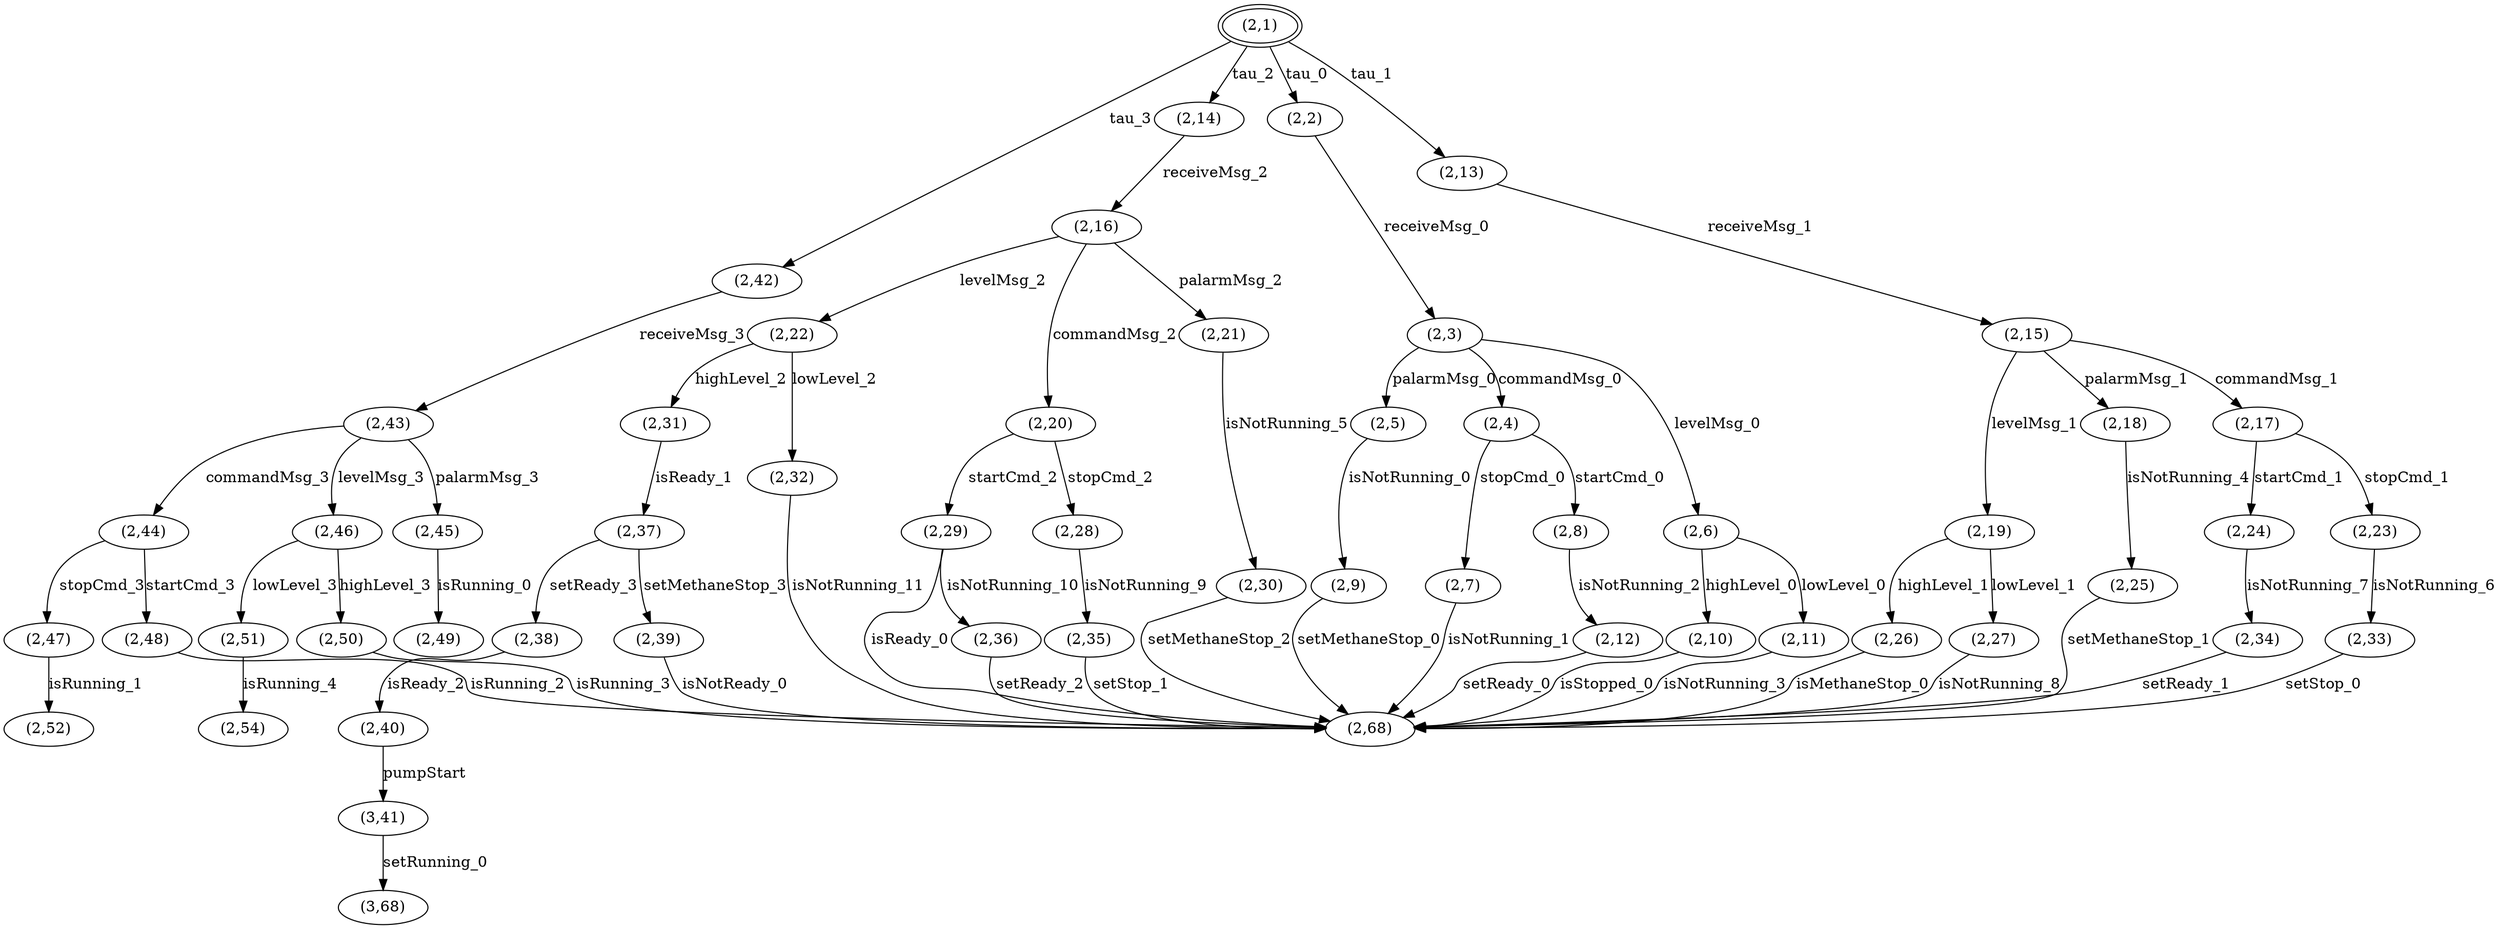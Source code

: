 digraph G {
center = TRUE;
mclimit = 10.0;
nodesep = 0.05;
node [ width=0.25, height=0.25, label="" ];
s0 [ peripheries=2 ];
s0 [label="(2,1)"];
s1 [label="(2,42)"];
s2 [label="(2,14)"];
s3 [label="(2,13)"];
s4 [label="(2,2)"];
s5 [label="(2,43)"];
s6 [label="(2,16)"];
s7 [label="(2,15)"];
s8 [label="(2,3)"];
s9 [label="(2,46)"];
s10 [label="(2,45)"];
s11 [label="(2,44)"];
s12 [label="(2,22)"];
s13 [label="(2,21)"];
s14 [label="(2,20)"];
s15 [label="(2,19)"];
s16 [label="(2,18)"];
s17 [label="(2,17)"];
s18 [label="(2,6)"];
s19 [label="(2,5)"];
s20 [label="(2,4)"];
s21 [label="(2,51)"];
s22 [label="(2,50)"];
s23 [label="(2,49)"];
s24 [label="(2,48)"];
s25 [label="(2,47)"];
s26 [label="(2,32)"];
s27 [label="(2,31)"];
s28 [label="(2,30)"];
s29 [label="(2,29)"];
s30 [label="(2,28)"];
s31 [label="(2,27)"];
s32 [label="(2,26)"];
s33 [label="(2,25)"];
s34 [label="(2,24)"];
s35 [label="(2,23)"];
s36 [label="(2,11)"];
s37 [label="(2,10)"];
s38 [label="(2,9)"];
s39 [label="(2,8)"];
s40 [label="(2,7)"];
s41 [label="(2,54)"];
s42 [label="(2,68)"];
s43 [label="(2,52)"];
s44 [label="(2,37)"];
s45 [label="(2,36)"];
s46 [label="(2,35)"];
s47 [label="(2,34)"];
s48 [label="(2,33)"];
s49 [label="(2,12)"];
s50 [label="(2,39)"];
s51 [label="(2,38)"];
s52 [label="(2,40)"];
s53 [label="(3,41)"];
s54 [label="(3,68)"];
s0->s1[label="tau_3"];
s0->s2[label="tau_2"];
s0->s3[label="tau_1"];
s0->s4[label="tau_0"];
s1->s5[label="receiveMsg_3"];
s2->s6[label="receiveMsg_2"];
s3->s7[label="receiveMsg_1"];
s4->s8[label="receiveMsg_0"];
s5->s9[label="levelMsg_3"];
s5->s10[label="palarmMsg_3"];
s5->s11[label="commandMsg_3"];
s6->s12[label="levelMsg_2"];
s6->s13[label="palarmMsg_2"];
s6->s14[label="commandMsg_2"];
s7->s15[label="levelMsg_1"];
s7->s16[label="palarmMsg_1"];
s7->s17[label="commandMsg_1"];
s8->s18[label="levelMsg_0"];
s8->s19[label="palarmMsg_0"];
s8->s20[label="commandMsg_0"];
s9->s21[label="lowLevel_3"];
s9->s22[label="highLevel_3"];
s10->s23[label="isRunning_0"];
s11->s24[label="startCmd_3"];
s11->s25[label="stopCmd_3"];
s12->s26[label="lowLevel_2"];
s12->s27[label="highLevel_2"];
s13->s28[label="isNotRunning_5"];
s14->s29[label="startCmd_2"];
s14->s30[label="stopCmd_2"];
s15->s31[label="lowLevel_1"];
s15->s32[label="highLevel_1"];
s16->s33[label="isNotRunning_4"];
s17->s34[label="startCmd_1"];
s17->s35[label="stopCmd_1"];
s18->s36[label="lowLevel_0"];
s18->s37[label="highLevel_0"];
s19->s38[label="isNotRunning_0"];
s20->s39[label="startCmd_0"];
s20->s40[label="stopCmd_0"];
s21->s41[label="isRunning_4"];
s22->s42[label="isRunning_3"];
s24->s42[label="isRunning_2"];
s25->s43[label="isRunning_1"];
s26->s42[label="isNotRunning_11"];
s27->s44[label="isReady_1"];
s28->s42[label="setMethaneStop_2"];
s29->s42[label="isReady_0"];
s29->s45[label="isNotRunning_10"];
s30->s46[label="isNotRunning_9"];
s31->s42[label="isNotRunning_8"];
s32->s42[label="isMethaneStop_0"];
s33->s42[label="setMethaneStop_1"];
s34->s47[label="isNotRunning_7"];
s35->s48[label="isNotRunning_6"];
s36->s42[label="isNotRunning_3"];
s37->s42[label="isStopped_0"];
s38->s42[label="setMethaneStop_0"];
s39->s49[label="isNotRunning_2"];
s40->s42[label="isNotRunning_1"];
s44->s50[label="setMethaneStop_3"];
s44->s51[label="setReady_3"];
s45->s42[label="setReady_2"];
s46->s42[label="setStop_1"];
s47->s42[label="setReady_1"];
s48->s42[label="setStop_0"];
s49->s42[label="setReady_0"];
s50->s42[label="isNotReady_0"];
s51->s52[label="isReady_2"];
s52->s53[label="pumpStart"];
s53->s54[label="setRunning_0"];
}
